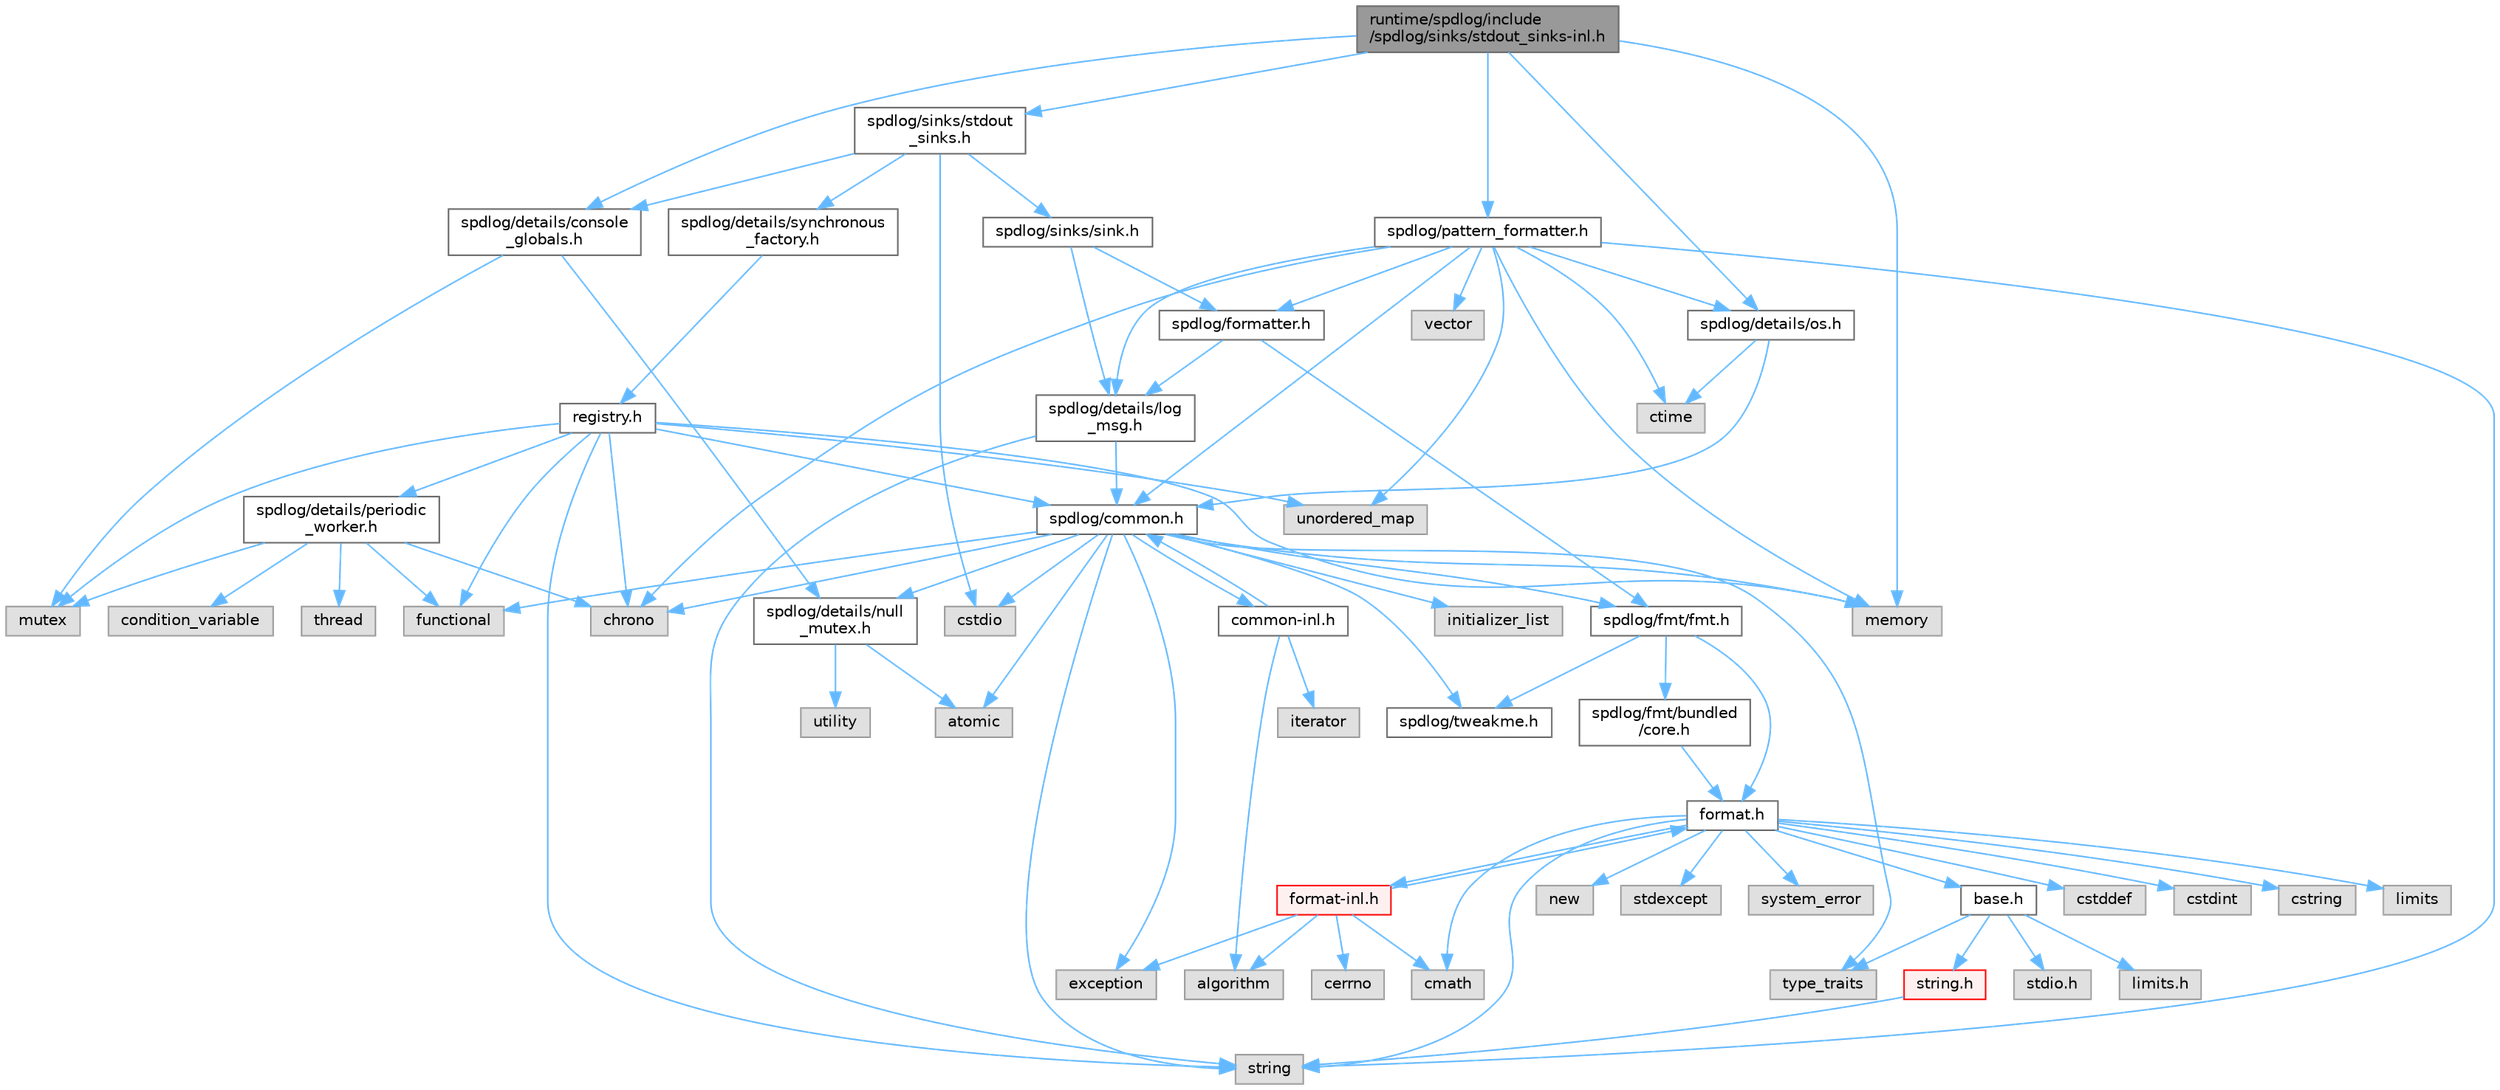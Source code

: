 digraph "runtime/spdlog/include/spdlog/sinks/stdout_sinks-inl.h"
{
 // LATEX_PDF_SIZE
  bgcolor="transparent";
  edge [fontname=Helvetica,fontsize=10,labelfontname=Helvetica,labelfontsize=10];
  node [fontname=Helvetica,fontsize=10,shape=box,height=0.2,width=0.4];
  Node1 [id="Node000001",label="runtime/spdlog/include\l/spdlog/sinks/stdout_sinks-inl.h",height=0.2,width=0.4,color="gray40", fillcolor="grey60", style="filled", fontcolor="black",tooltip=" "];
  Node1 -> Node2 [id="edge1_Node000001_Node000002",color="steelblue1",style="solid",tooltip=" "];
  Node2 [id="Node000002",label="spdlog/sinks/stdout\l_sinks.h",height=0.2,width=0.4,color="grey40", fillcolor="white", style="filled",URL="$stdout__sinks_8h.html",tooltip=" "];
  Node2 -> Node3 [id="edge2_Node000002_Node000003",color="steelblue1",style="solid",tooltip=" "];
  Node3 [id="Node000003",label="cstdio",height=0.2,width=0.4,color="grey60", fillcolor="#E0E0E0", style="filled",tooltip=" "];
  Node2 -> Node4 [id="edge3_Node000002_Node000004",color="steelblue1",style="solid",tooltip=" "];
  Node4 [id="Node000004",label="spdlog/details/console\l_globals.h",height=0.2,width=0.4,color="grey40", fillcolor="white", style="filled",URL="$console__globals_8h.html",tooltip=" "];
  Node4 -> Node5 [id="edge4_Node000004_Node000005",color="steelblue1",style="solid",tooltip=" "];
  Node5 [id="Node000005",label="mutex",height=0.2,width=0.4,color="grey60", fillcolor="#E0E0E0", style="filled",tooltip=" "];
  Node4 -> Node6 [id="edge5_Node000004_Node000006",color="steelblue1",style="solid",tooltip=" "];
  Node6 [id="Node000006",label="spdlog/details/null\l_mutex.h",height=0.2,width=0.4,color="grey40", fillcolor="white", style="filled",URL="$null__mutex_8h.html",tooltip=" "];
  Node6 -> Node7 [id="edge6_Node000006_Node000007",color="steelblue1",style="solid",tooltip=" "];
  Node7 [id="Node000007",label="atomic",height=0.2,width=0.4,color="grey60", fillcolor="#E0E0E0", style="filled",tooltip=" "];
  Node6 -> Node8 [id="edge7_Node000006_Node000008",color="steelblue1",style="solid",tooltip=" "];
  Node8 [id="Node000008",label="utility",height=0.2,width=0.4,color="grey60", fillcolor="#E0E0E0", style="filled",tooltip=" "];
  Node2 -> Node9 [id="edge8_Node000002_Node000009",color="steelblue1",style="solid",tooltip=" "];
  Node9 [id="Node000009",label="spdlog/details/synchronous\l_factory.h",height=0.2,width=0.4,color="grey40", fillcolor="white", style="filled",URL="$synchronous__factory_8h.html",tooltip=" "];
  Node9 -> Node10 [id="edge9_Node000009_Node000010",color="steelblue1",style="solid",tooltip=" "];
  Node10 [id="Node000010",label="registry.h",height=0.2,width=0.4,color="grey40", fillcolor="white", style="filled",URL="$registry_8h.html",tooltip=" "];
  Node10 -> Node11 [id="edge10_Node000010_Node000011",color="steelblue1",style="solid",tooltip=" "];
  Node11 [id="Node000011",label="spdlog/common.h",height=0.2,width=0.4,color="grey40", fillcolor="white", style="filled",URL="$common_8h.html",tooltip=" "];
  Node11 -> Node6 [id="edge11_Node000011_Node000006",color="steelblue1",style="solid",tooltip=" "];
  Node11 -> Node12 [id="edge12_Node000011_Node000012",color="steelblue1",style="solid",tooltip=" "];
  Node12 [id="Node000012",label="spdlog/tweakme.h",height=0.2,width=0.4,color="grey40", fillcolor="white", style="filled",URL="$tweakme_8h.html",tooltip=" "];
  Node11 -> Node7 [id="edge13_Node000011_Node000007",color="steelblue1",style="solid",tooltip=" "];
  Node11 -> Node13 [id="edge14_Node000011_Node000013",color="steelblue1",style="solid",tooltip=" "];
  Node13 [id="Node000013",label="chrono",height=0.2,width=0.4,color="grey60", fillcolor="#E0E0E0", style="filled",tooltip=" "];
  Node11 -> Node3 [id="edge15_Node000011_Node000003",color="steelblue1",style="solid",tooltip=" "];
  Node11 -> Node14 [id="edge16_Node000011_Node000014",color="steelblue1",style="solid",tooltip=" "];
  Node14 [id="Node000014",label="exception",height=0.2,width=0.4,color="grey60", fillcolor="#E0E0E0", style="filled",tooltip=" "];
  Node11 -> Node15 [id="edge17_Node000011_Node000015",color="steelblue1",style="solid",tooltip=" "];
  Node15 [id="Node000015",label="functional",height=0.2,width=0.4,color="grey60", fillcolor="#E0E0E0", style="filled",tooltip=" "];
  Node11 -> Node16 [id="edge18_Node000011_Node000016",color="steelblue1",style="solid",tooltip=" "];
  Node16 [id="Node000016",label="initializer_list",height=0.2,width=0.4,color="grey60", fillcolor="#E0E0E0", style="filled",tooltip=" "];
  Node11 -> Node17 [id="edge19_Node000011_Node000017",color="steelblue1",style="solid",tooltip=" "];
  Node17 [id="Node000017",label="memory",height=0.2,width=0.4,color="grey60", fillcolor="#E0E0E0", style="filled",tooltip=" "];
  Node11 -> Node18 [id="edge20_Node000011_Node000018",color="steelblue1",style="solid",tooltip=" "];
  Node18 [id="Node000018",label="string",height=0.2,width=0.4,color="grey60", fillcolor="#E0E0E0", style="filled",tooltip=" "];
  Node11 -> Node19 [id="edge21_Node000011_Node000019",color="steelblue1",style="solid",tooltip=" "];
  Node19 [id="Node000019",label="type_traits",height=0.2,width=0.4,color="grey60", fillcolor="#E0E0E0", style="filled",tooltip=" "];
  Node11 -> Node20 [id="edge22_Node000011_Node000020",color="steelblue1",style="solid",tooltip=" "];
  Node20 [id="Node000020",label="spdlog/fmt/fmt.h",height=0.2,width=0.4,color="grey40", fillcolor="white", style="filled",URL="$fmt_8h.html",tooltip=" "];
  Node20 -> Node12 [id="edge23_Node000020_Node000012",color="steelblue1",style="solid",tooltip=" "];
  Node20 -> Node21 [id="edge24_Node000020_Node000021",color="steelblue1",style="solid",tooltip=" "];
  Node21 [id="Node000021",label="spdlog/fmt/bundled\l/core.h",height=0.2,width=0.4,color="grey40", fillcolor="white", style="filled",URL="$core_8h.html",tooltip=" "];
  Node21 -> Node22 [id="edge25_Node000021_Node000022",color="steelblue1",style="solid",tooltip=" "];
  Node22 [id="Node000022",label="format.h",height=0.2,width=0.4,color="grey40", fillcolor="white", style="filled",URL="$spdlog_2include_2spdlog_2fmt_2bundled_2format_8h.html",tooltip=" "];
  Node22 -> Node23 [id="edge26_Node000022_Node000023",color="steelblue1",style="solid",tooltip=" "];
  Node23 [id="Node000023",label="base.h",height=0.2,width=0.4,color="grey40", fillcolor="white", style="filled",URL="$base_8h.html",tooltip=" "];
  Node23 -> Node24 [id="edge27_Node000023_Node000024",color="steelblue1",style="solid",tooltip=" "];
  Node24 [id="Node000024",label="limits.h",height=0.2,width=0.4,color="grey60", fillcolor="#E0E0E0", style="filled",tooltip=" "];
  Node23 -> Node25 [id="edge28_Node000023_Node000025",color="steelblue1",style="solid",tooltip=" "];
  Node25 [id="Node000025",label="stdio.h",height=0.2,width=0.4,color="grey60", fillcolor="#E0E0E0", style="filled",tooltip=" "];
  Node23 -> Node26 [id="edge29_Node000023_Node000026",color="steelblue1",style="solid",tooltip=" "];
  Node26 [id="Node000026",label="string.h",height=0.2,width=0.4,color="red", fillcolor="#FFF0F0", style="filled",URL="$string_8h.html",tooltip=" "];
  Node26 -> Node18 [id="edge30_Node000026_Node000018",color="steelblue1",style="solid",tooltip=" "];
  Node23 -> Node19 [id="edge31_Node000023_Node000019",color="steelblue1",style="solid",tooltip=" "];
  Node22 -> Node170 [id="edge32_Node000022_Node000170",color="steelblue1",style="solid",tooltip=" "];
  Node170 [id="Node000170",label="cmath",height=0.2,width=0.4,color="grey60", fillcolor="#E0E0E0", style="filled",tooltip=" "];
  Node22 -> Node29 [id="edge33_Node000022_Node000029",color="steelblue1",style="solid",tooltip=" "];
  Node29 [id="Node000029",label="cstddef",height=0.2,width=0.4,color="grey60", fillcolor="#E0E0E0", style="filled",tooltip=" "];
  Node22 -> Node30 [id="edge34_Node000022_Node000030",color="steelblue1",style="solid",tooltip=" "];
  Node30 [id="Node000030",label="cstdint",height=0.2,width=0.4,color="grey60", fillcolor="#E0E0E0", style="filled",tooltip=" "];
  Node22 -> Node32 [id="edge35_Node000022_Node000032",color="steelblue1",style="solid",tooltip=" "];
  Node32 [id="Node000032",label="cstring",height=0.2,width=0.4,color="grey60", fillcolor="#E0E0E0", style="filled",tooltip=" "];
  Node22 -> Node171 [id="edge36_Node000022_Node000171",color="steelblue1",style="solid",tooltip=" "];
  Node171 [id="Node000171",label="limits",height=0.2,width=0.4,color="grey60", fillcolor="#E0E0E0", style="filled",tooltip=" "];
  Node22 -> Node68 [id="edge37_Node000022_Node000068",color="steelblue1",style="solid",tooltip=" "];
  Node68 [id="Node000068",label="new",height=0.2,width=0.4,color="grey60", fillcolor="#E0E0E0", style="filled",tooltip=" "];
  Node22 -> Node172 [id="edge38_Node000022_Node000172",color="steelblue1",style="solid",tooltip=" "];
  Node172 [id="Node000172",label="stdexcept",height=0.2,width=0.4,color="grey60", fillcolor="#E0E0E0", style="filled",tooltip=" "];
  Node22 -> Node18 [id="edge39_Node000022_Node000018",color="steelblue1",style="solid",tooltip=" "];
  Node22 -> Node173 [id="edge40_Node000022_Node000173",color="steelblue1",style="solid",tooltip=" "];
  Node173 [id="Node000173",label="system_error",height=0.2,width=0.4,color="grey60", fillcolor="#E0E0E0", style="filled",tooltip=" "];
  Node22 -> Node174 [id="edge41_Node000022_Node000174",color="steelblue1",style="solid",tooltip=" "];
  Node174 [id="Node000174",label="format-inl.h",height=0.2,width=0.4,color="red", fillcolor="#FFF0F0", style="filled",URL="$format-inl_8h.html",tooltip=" "];
  Node174 -> Node175 [id="edge42_Node000174_Node000175",color="steelblue1",style="solid",tooltip=" "];
  Node175 [id="Node000175",label="algorithm",height=0.2,width=0.4,color="grey60", fillcolor="#E0E0E0", style="filled",tooltip=" "];
  Node174 -> Node176 [id="edge43_Node000174_Node000176",color="steelblue1",style="solid",tooltip=" "];
  Node176 [id="Node000176",label="cerrno",height=0.2,width=0.4,color="grey60", fillcolor="#E0E0E0", style="filled",tooltip=" "];
  Node174 -> Node170 [id="edge44_Node000174_Node000170",color="steelblue1",style="solid",tooltip=" "];
  Node174 -> Node14 [id="edge45_Node000174_Node000014",color="steelblue1",style="solid",tooltip=" "];
  Node174 -> Node22 [id="edge46_Node000174_Node000022",color="steelblue1",style="solid",tooltip=" "];
  Node20 -> Node22 [id="edge47_Node000020_Node000022",color="steelblue1",style="solid",tooltip=" "];
  Node11 -> Node179 [id="edge48_Node000011_Node000179",color="steelblue1",style="solid",tooltip=" "];
  Node179 [id="Node000179",label="common-inl.h",height=0.2,width=0.4,color="grey40", fillcolor="white", style="filled",URL="$common-inl_8h.html",tooltip=" "];
  Node179 -> Node11 [id="edge49_Node000179_Node000011",color="steelblue1",style="solid",tooltip=" "];
  Node179 -> Node175 [id="edge50_Node000179_Node000175",color="steelblue1",style="solid",tooltip=" "];
  Node179 -> Node180 [id="edge51_Node000179_Node000180",color="steelblue1",style="solid",tooltip=" "];
  Node180 [id="Node000180",label="iterator",height=0.2,width=0.4,color="grey60", fillcolor="#E0E0E0", style="filled",tooltip=" "];
  Node10 -> Node181 [id="edge52_Node000010_Node000181",color="steelblue1",style="solid",tooltip=" "];
  Node181 [id="Node000181",label="spdlog/details/periodic\l_worker.h",height=0.2,width=0.4,color="grey40", fillcolor="white", style="filled",URL="$periodic__worker_8h.html",tooltip=" "];
  Node181 -> Node13 [id="edge53_Node000181_Node000013",color="steelblue1",style="solid",tooltip=" "];
  Node181 -> Node182 [id="edge54_Node000181_Node000182",color="steelblue1",style="solid",tooltip=" "];
  Node182 [id="Node000182",label="condition_variable",height=0.2,width=0.4,color="grey60", fillcolor="#E0E0E0", style="filled",tooltip=" "];
  Node181 -> Node15 [id="edge55_Node000181_Node000015",color="steelblue1",style="solid",tooltip=" "];
  Node181 -> Node5 [id="edge56_Node000181_Node000005",color="steelblue1",style="solid",tooltip=" "];
  Node181 -> Node183 [id="edge57_Node000181_Node000183",color="steelblue1",style="solid",tooltip=" "];
  Node183 [id="Node000183",label="thread",height=0.2,width=0.4,color="grey60", fillcolor="#E0E0E0", style="filled",tooltip=" "];
  Node10 -> Node13 [id="edge58_Node000010_Node000013",color="steelblue1",style="solid",tooltip=" "];
  Node10 -> Node15 [id="edge59_Node000010_Node000015",color="steelblue1",style="solid",tooltip=" "];
  Node10 -> Node17 [id="edge60_Node000010_Node000017",color="steelblue1",style="solid",tooltip=" "];
  Node10 -> Node5 [id="edge61_Node000010_Node000005",color="steelblue1",style="solid",tooltip=" "];
  Node10 -> Node18 [id="edge62_Node000010_Node000018",color="steelblue1",style="solid",tooltip=" "];
  Node10 -> Node184 [id="edge63_Node000010_Node000184",color="steelblue1",style="solid",tooltip=" "];
  Node184 [id="Node000184",label="unordered_map",height=0.2,width=0.4,color="grey60", fillcolor="#E0E0E0", style="filled",tooltip=" "];
  Node2 -> Node185 [id="edge64_Node000002_Node000185",color="steelblue1",style="solid",tooltip=" "];
  Node185 [id="Node000185",label="spdlog/sinks/sink.h",height=0.2,width=0.4,color="grey40", fillcolor="white", style="filled",URL="$sink_8h.html",tooltip=" "];
  Node185 -> Node186 [id="edge65_Node000185_Node000186",color="steelblue1",style="solid",tooltip=" "];
  Node186 [id="Node000186",label="spdlog/details/log\l_msg.h",height=0.2,width=0.4,color="grey40", fillcolor="white", style="filled",URL="$log__msg_8h.html",tooltip=" "];
  Node186 -> Node11 [id="edge66_Node000186_Node000011",color="steelblue1",style="solid",tooltip=" "];
  Node186 -> Node18 [id="edge67_Node000186_Node000018",color="steelblue1",style="solid",tooltip=" "];
  Node185 -> Node187 [id="edge68_Node000185_Node000187",color="steelblue1",style="solid",tooltip=" "];
  Node187 [id="Node000187",label="spdlog/formatter.h",height=0.2,width=0.4,color="grey40", fillcolor="white", style="filled",URL="$formatter_8h.html",tooltip=" "];
  Node187 -> Node186 [id="edge69_Node000187_Node000186",color="steelblue1",style="solid",tooltip=" "];
  Node187 -> Node20 [id="edge70_Node000187_Node000020",color="steelblue1",style="solid",tooltip=" "];
  Node1 -> Node17 [id="edge71_Node000001_Node000017",color="steelblue1",style="solid",tooltip=" "];
  Node1 -> Node4 [id="edge72_Node000001_Node000004",color="steelblue1",style="solid",tooltip=" "];
  Node1 -> Node188 [id="edge73_Node000001_Node000188",color="steelblue1",style="solid",tooltip=" "];
  Node188 [id="Node000188",label="spdlog/pattern_formatter.h",height=0.2,width=0.4,color="grey40", fillcolor="white", style="filled",URL="$pattern__formatter_8h.html",tooltip=" "];
  Node188 -> Node11 [id="edge74_Node000188_Node000011",color="steelblue1",style="solid",tooltip=" "];
  Node188 -> Node186 [id="edge75_Node000188_Node000186",color="steelblue1",style="solid",tooltip=" "];
  Node188 -> Node189 [id="edge76_Node000188_Node000189",color="steelblue1",style="solid",tooltip=" "];
  Node189 [id="Node000189",label="spdlog/details/os.h",height=0.2,width=0.4,color="grey40", fillcolor="white", style="filled",URL="$details_2os_8h.html",tooltip=" "];
  Node189 -> Node190 [id="edge77_Node000189_Node000190",color="steelblue1",style="solid",tooltip=" "];
  Node190 [id="Node000190",label="ctime",height=0.2,width=0.4,color="grey60", fillcolor="#E0E0E0", style="filled",tooltip=" "];
  Node189 -> Node11 [id="edge78_Node000189_Node000011",color="steelblue1",style="solid",tooltip=" "];
  Node188 -> Node187 [id="edge79_Node000188_Node000187",color="steelblue1",style="solid",tooltip=" "];
  Node188 -> Node13 [id="edge80_Node000188_Node000013",color="steelblue1",style="solid",tooltip=" "];
  Node188 -> Node190 [id="edge81_Node000188_Node000190",color="steelblue1",style="solid",tooltip=" "];
  Node188 -> Node17 [id="edge82_Node000188_Node000017",color="steelblue1",style="solid",tooltip=" "];
  Node188 -> Node18 [id="edge83_Node000188_Node000018",color="steelblue1",style="solid",tooltip=" "];
  Node188 -> Node184 [id="edge84_Node000188_Node000184",color="steelblue1",style="solid",tooltip=" "];
  Node188 -> Node191 [id="edge85_Node000188_Node000191",color="steelblue1",style="solid",tooltip=" "];
  Node191 [id="Node000191",label="vector",height=0.2,width=0.4,color="grey60", fillcolor="#E0E0E0", style="filled",tooltip=" "];
  Node1 -> Node189 [id="edge86_Node000001_Node000189",color="steelblue1",style="solid",tooltip=" "];
}
